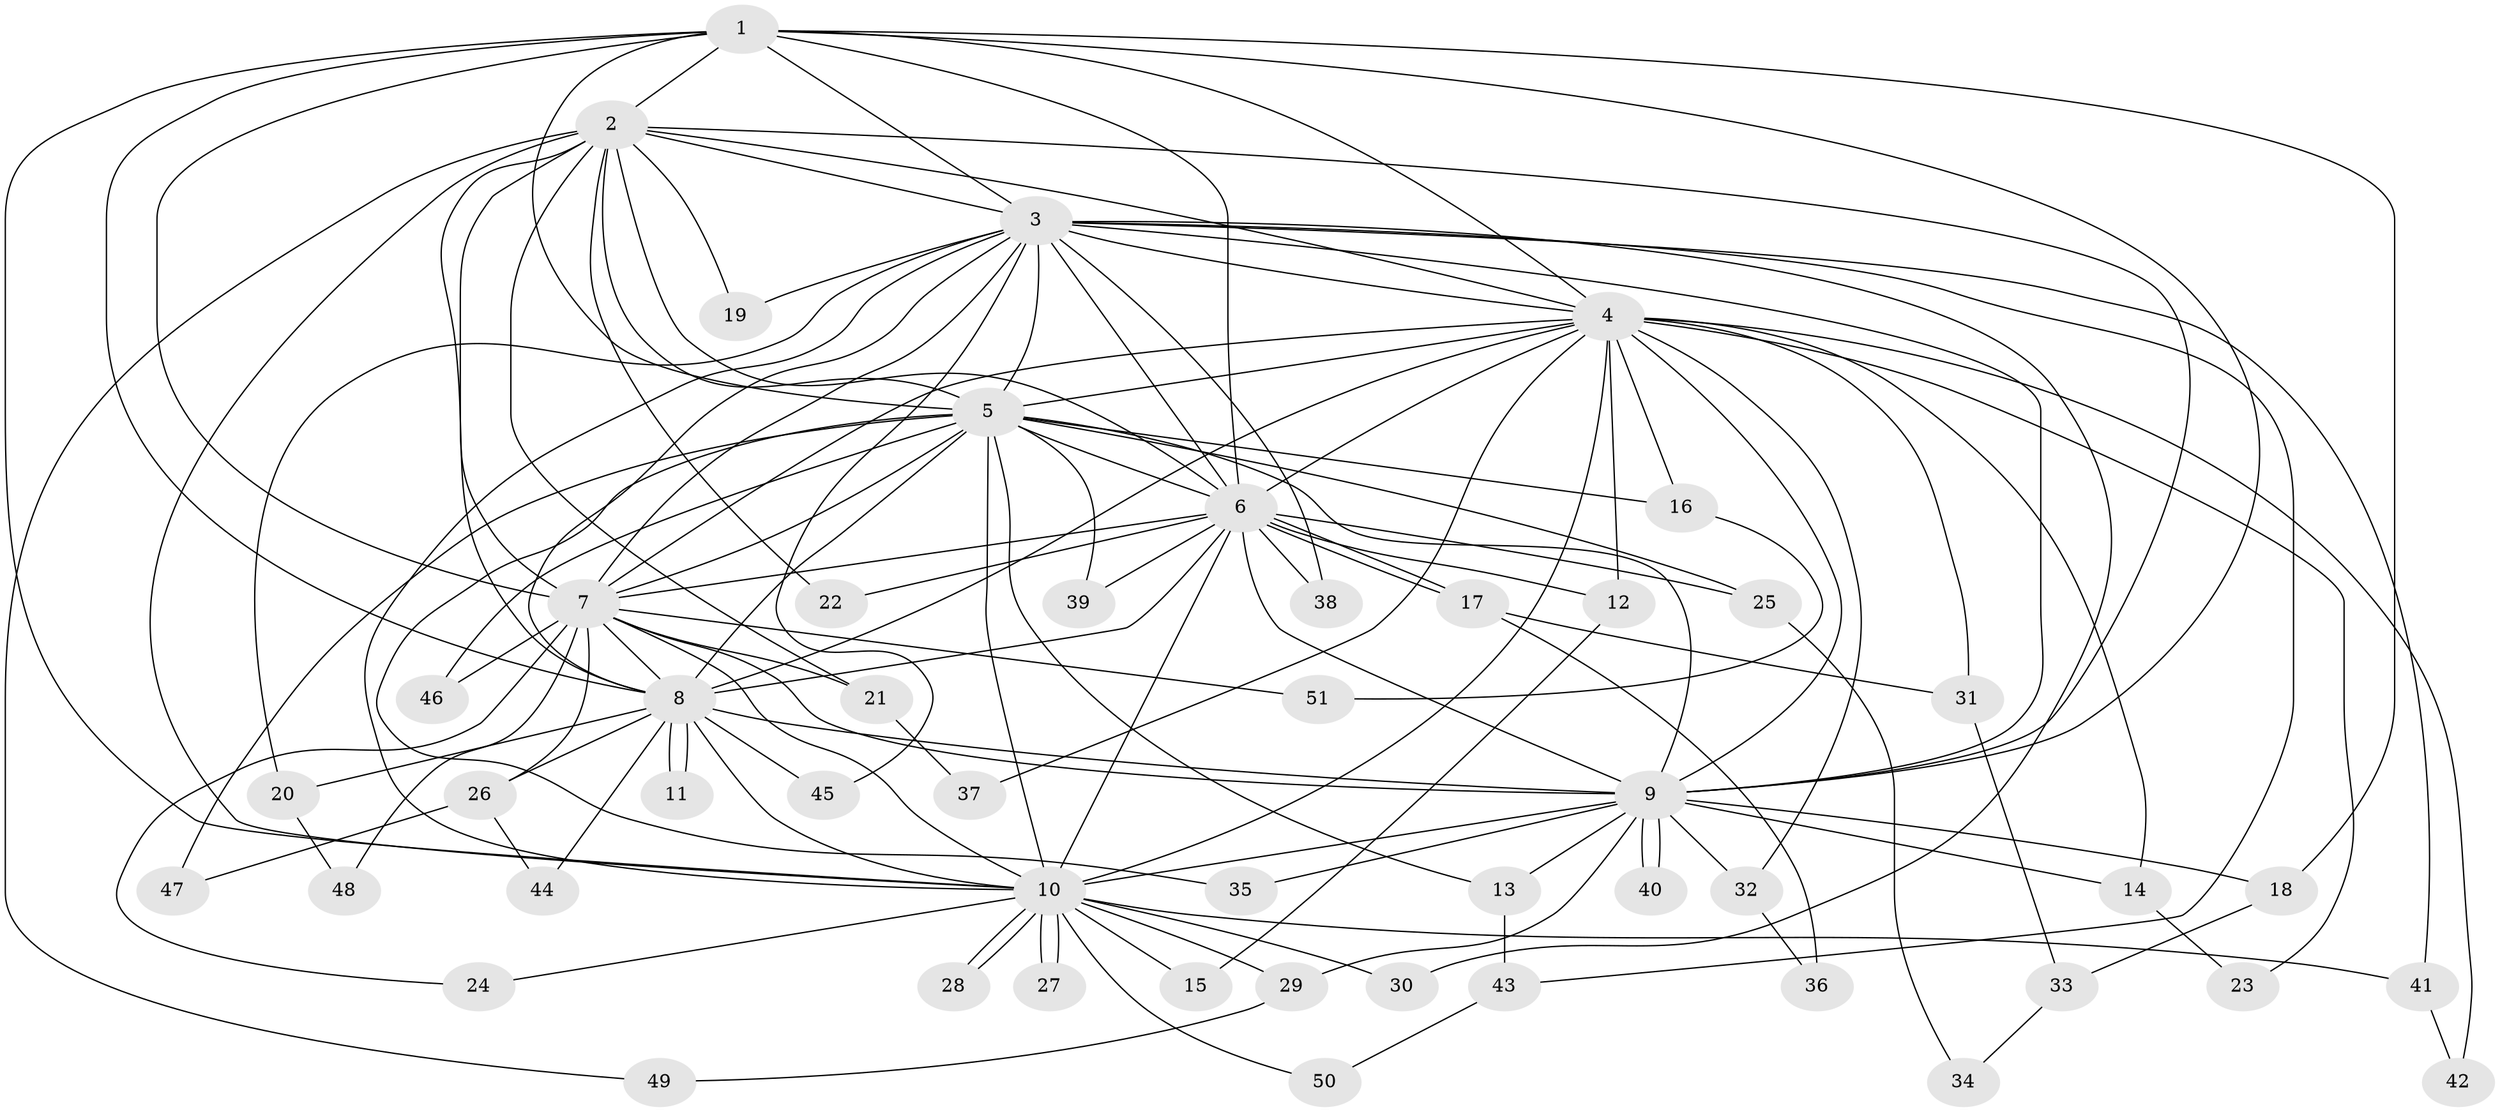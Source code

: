 // coarse degree distribution, {14: 0.08571428571428572, 10: 0.02857142857142857, 13: 0.05714285714285714, 18: 0.02857142857142857, 15: 0.02857142857142857, 1: 0.02857142857142857, 3: 0.34285714285714286, 4: 0.05714285714285714, 2: 0.34285714285714286}
// Generated by graph-tools (version 1.1) at 2025/41/03/06/25 10:41:44]
// undirected, 51 vertices, 127 edges
graph export_dot {
graph [start="1"]
  node [color=gray90,style=filled];
  1;
  2;
  3;
  4;
  5;
  6;
  7;
  8;
  9;
  10;
  11;
  12;
  13;
  14;
  15;
  16;
  17;
  18;
  19;
  20;
  21;
  22;
  23;
  24;
  25;
  26;
  27;
  28;
  29;
  30;
  31;
  32;
  33;
  34;
  35;
  36;
  37;
  38;
  39;
  40;
  41;
  42;
  43;
  44;
  45;
  46;
  47;
  48;
  49;
  50;
  51;
  1 -- 2;
  1 -- 3;
  1 -- 4;
  1 -- 5;
  1 -- 6;
  1 -- 7;
  1 -- 8;
  1 -- 9;
  1 -- 10;
  1 -- 18;
  2 -- 3;
  2 -- 4;
  2 -- 5;
  2 -- 6;
  2 -- 7;
  2 -- 8;
  2 -- 9;
  2 -- 10;
  2 -- 19;
  2 -- 21;
  2 -- 22;
  2 -- 49;
  3 -- 4;
  3 -- 5;
  3 -- 6;
  3 -- 7;
  3 -- 8;
  3 -- 9;
  3 -- 10;
  3 -- 19;
  3 -- 20;
  3 -- 30;
  3 -- 38;
  3 -- 41;
  3 -- 43;
  3 -- 45;
  4 -- 5;
  4 -- 6;
  4 -- 7;
  4 -- 8;
  4 -- 9;
  4 -- 10;
  4 -- 12;
  4 -- 14;
  4 -- 16;
  4 -- 23;
  4 -- 31;
  4 -- 32;
  4 -- 37;
  4 -- 42;
  5 -- 6;
  5 -- 7;
  5 -- 8;
  5 -- 9;
  5 -- 10;
  5 -- 13;
  5 -- 16;
  5 -- 25;
  5 -- 35;
  5 -- 39;
  5 -- 46;
  5 -- 47;
  6 -- 7;
  6 -- 8;
  6 -- 9;
  6 -- 10;
  6 -- 12;
  6 -- 17;
  6 -- 17;
  6 -- 22;
  6 -- 25;
  6 -- 38;
  6 -- 39;
  7 -- 8;
  7 -- 9;
  7 -- 10;
  7 -- 21;
  7 -- 24;
  7 -- 26;
  7 -- 46;
  7 -- 48;
  7 -- 51;
  8 -- 9;
  8 -- 10;
  8 -- 11;
  8 -- 11;
  8 -- 20;
  8 -- 26;
  8 -- 44;
  8 -- 45;
  9 -- 10;
  9 -- 13;
  9 -- 14;
  9 -- 18;
  9 -- 29;
  9 -- 32;
  9 -- 35;
  9 -- 40;
  9 -- 40;
  10 -- 15;
  10 -- 24;
  10 -- 27;
  10 -- 27;
  10 -- 28;
  10 -- 28;
  10 -- 29;
  10 -- 30;
  10 -- 41;
  10 -- 50;
  12 -- 15;
  13 -- 43;
  14 -- 23;
  16 -- 51;
  17 -- 31;
  17 -- 36;
  18 -- 33;
  20 -- 48;
  21 -- 37;
  25 -- 34;
  26 -- 44;
  26 -- 47;
  29 -- 49;
  31 -- 33;
  32 -- 36;
  33 -- 34;
  41 -- 42;
  43 -- 50;
}
